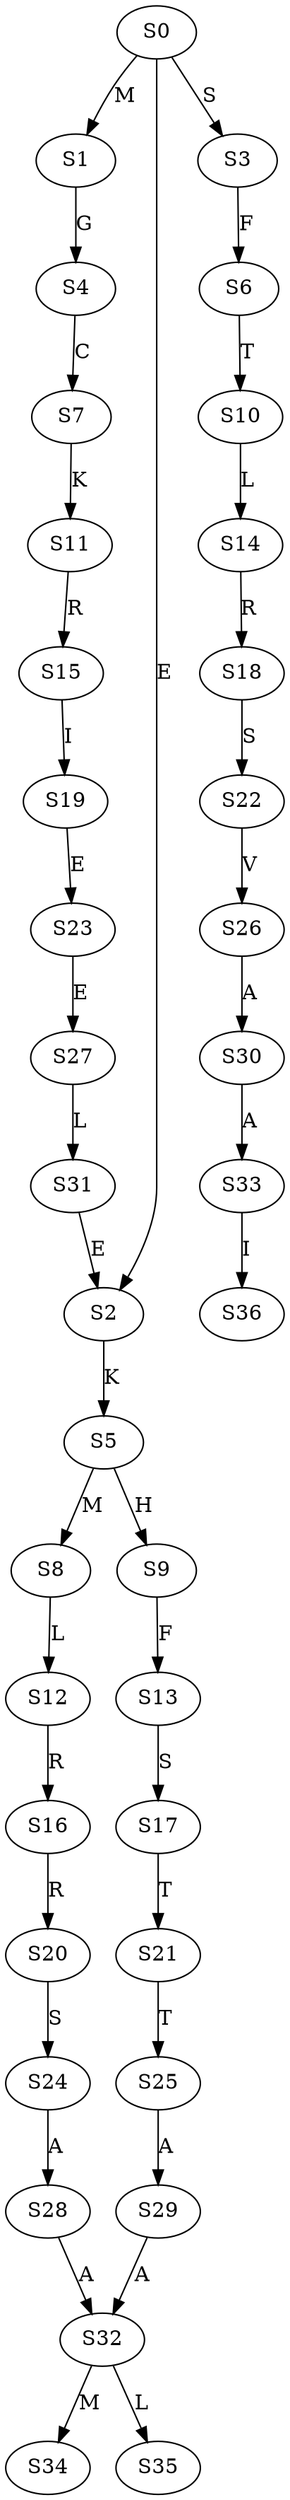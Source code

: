 strict digraph  {
	S0 -> S1 [ label = M ];
	S0 -> S2 [ label = E ];
	S0 -> S3 [ label = S ];
	S1 -> S4 [ label = G ];
	S2 -> S5 [ label = K ];
	S3 -> S6 [ label = F ];
	S4 -> S7 [ label = C ];
	S5 -> S8 [ label = M ];
	S5 -> S9 [ label = H ];
	S6 -> S10 [ label = T ];
	S7 -> S11 [ label = K ];
	S8 -> S12 [ label = L ];
	S9 -> S13 [ label = F ];
	S10 -> S14 [ label = L ];
	S11 -> S15 [ label = R ];
	S12 -> S16 [ label = R ];
	S13 -> S17 [ label = S ];
	S14 -> S18 [ label = R ];
	S15 -> S19 [ label = I ];
	S16 -> S20 [ label = R ];
	S17 -> S21 [ label = T ];
	S18 -> S22 [ label = S ];
	S19 -> S23 [ label = E ];
	S20 -> S24 [ label = S ];
	S21 -> S25 [ label = T ];
	S22 -> S26 [ label = V ];
	S23 -> S27 [ label = E ];
	S24 -> S28 [ label = A ];
	S25 -> S29 [ label = A ];
	S26 -> S30 [ label = A ];
	S27 -> S31 [ label = L ];
	S28 -> S32 [ label = A ];
	S29 -> S32 [ label = A ];
	S30 -> S33 [ label = A ];
	S31 -> S2 [ label = E ];
	S32 -> S34 [ label = M ];
	S32 -> S35 [ label = L ];
	S33 -> S36 [ label = I ];
}
